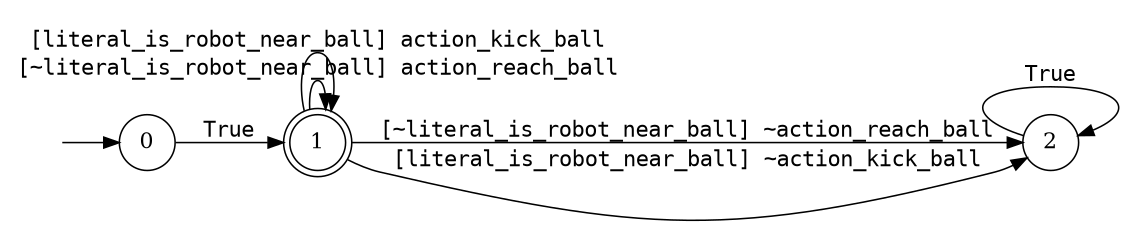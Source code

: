             digraph MONA_DFA {
             rankdir = LR;
             center = true;
             size = "7.5,10.5";
             edge [fontname = Courier];
             node [height = .5, width = .5];
             node [shape = doublecircle]; 1;
             node [shape = circle]; 1;
             init [shape = plaintext, label = ""];
init -> 0;
0 -> 1 [label="True"];
1 -> 2 [label="[~literal_is_robot_near_ball] ~action_reach_ball"];
1 -> 1 [label="[~literal_is_robot_near_ball] action_reach_ball"];
1 -> 2 [label="[literal_is_robot_near_ball] ~action_kick_ball"];
1 -> 1 [label="[literal_is_robot_near_ball] action_kick_ball"];
2 -> 2 [label="True"];
}
